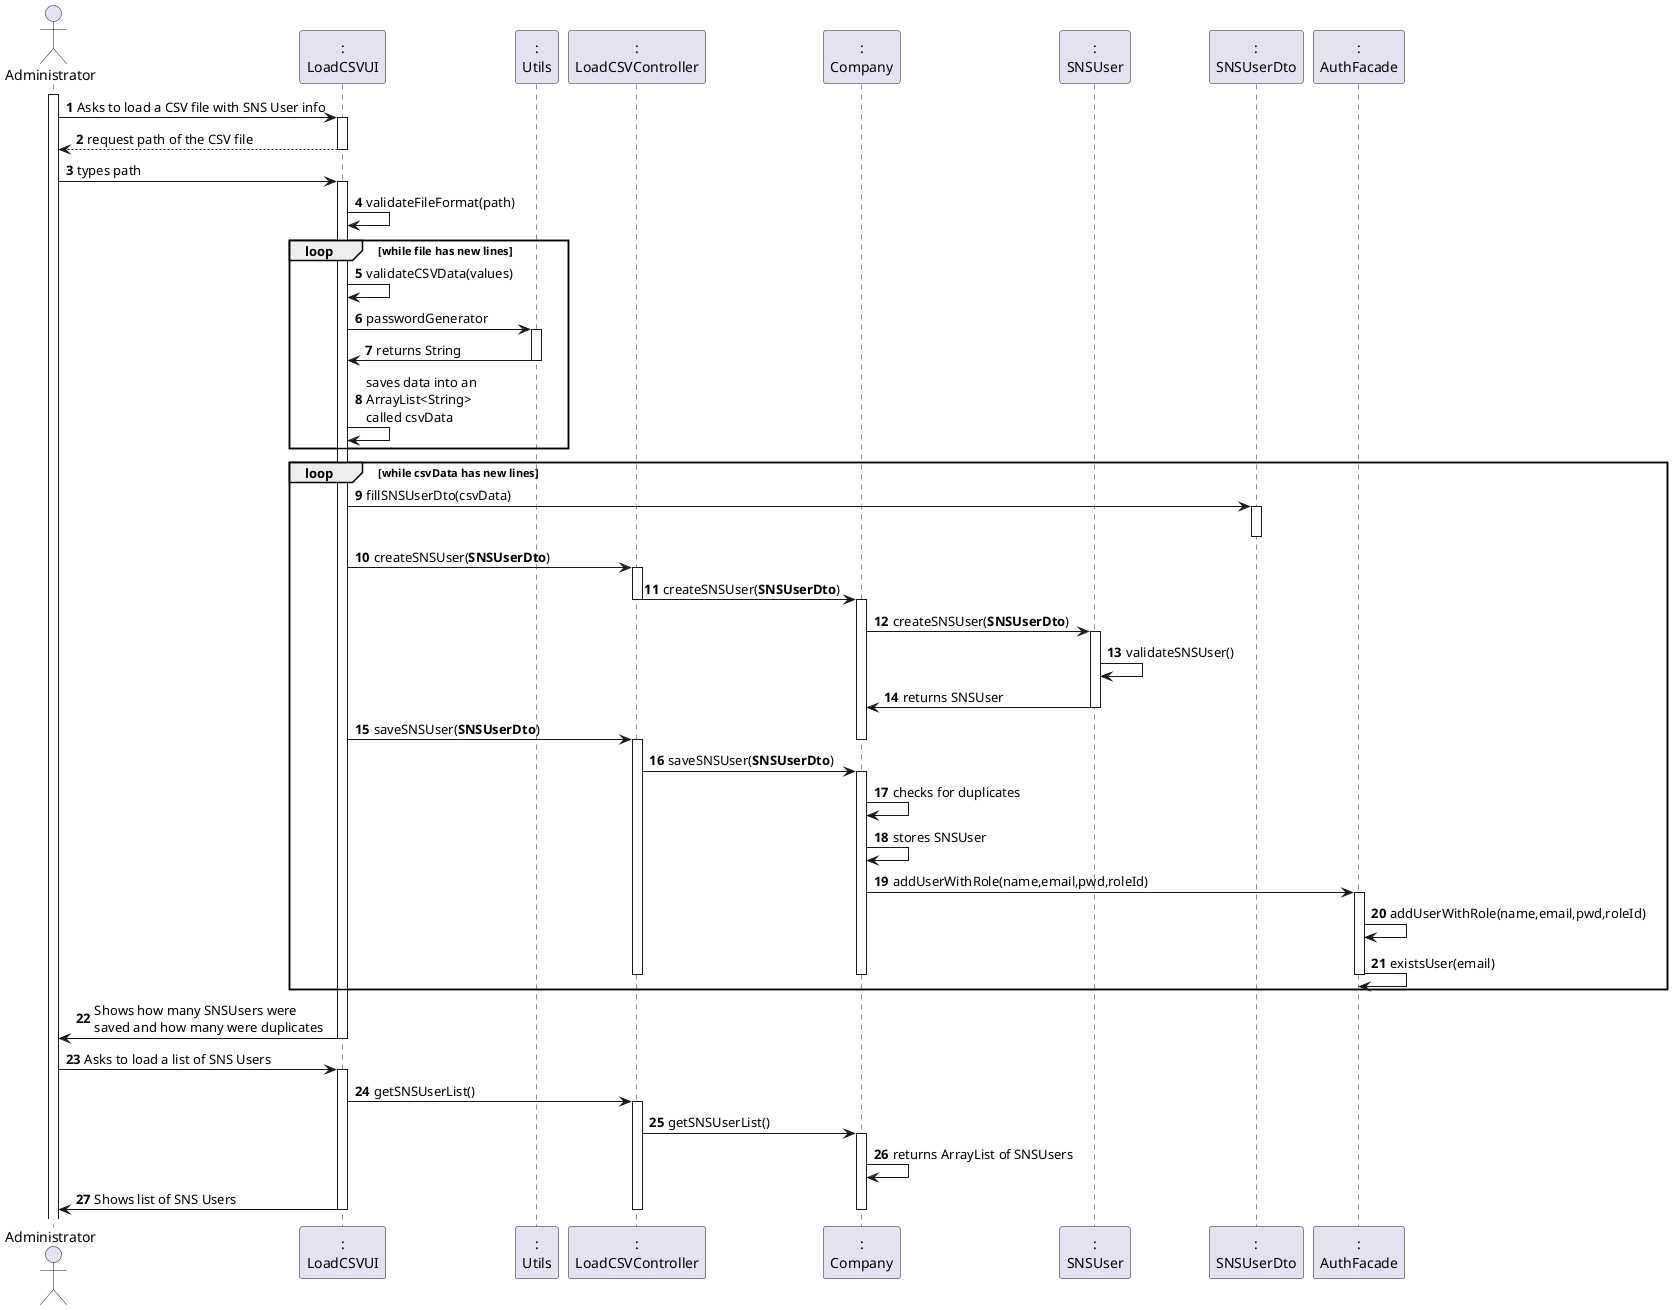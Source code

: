 

@startuml

autonumber
actor "Administrator" as USER
participant ":\nLoadCSVUI" as UI
participant ":\nUtils" as UT
participant ":\nLoadCSVController" as CTRL
participant ":\nCompany" as COMP
participant ":\nSNSUser" as CLIENT
participant ":\nSNSUserDto" as DTO
participant ":\nAuthFacade" as AUTH

activate USER
USER -> UI : Asks to load a CSV file with SNS User info
activate UI
UI --> USER : request path of the CSV file
deactivate UI

USER -> UI : types path
activate UI

UI -> UI : validateFileFormat(path)
loop while file has new lines
UI -> UI : validateCSVData(values)


deactivate UT
UI -> UT : passwordGenerator
activate UT
UT -> UI : returns String
deactivate UT
UI -> UI : saves data into an \nArrayList<String>\ncalled csvData
deactivate UT
end loop
loop while csvData has new lines
UI -> DTO : fillSNSUserDto(csvData)
activate DTO
deactivate DTO
UI -> CTRL : createSNSUser(**SNSUserDto**)
activate CTRL
CTRL -> COMP: createSNSUser(**SNSUserDto**)
deactivate CTRL
activate COMP
COMP -> CLIENT: createSNSUser(**SNSUserDto**)
activate CLIENT
CLIENT -> CLIENT: validateSNSUser()
CLIENT -> COMP: returns SNSUser
deactivate CLIENT

UI -> CTRL : saveSNSUser(**SNSUserDto**)
deactivate COMP
activate CTRL
CTRL -> COMP: saveSNSUser(**SNSUserDto**)
activate COMP

COMP -> COMP: checks for duplicates
COMP -> COMP: stores SNSUser
COMP -> AUTH: addUserWithRole(name,email,pwd,roleId)
activate AUTH
AUTH -> AUTH: addUserWithRole(name,email,pwd,roleId)
AUTH -> AUTH: existsUser(email)
deactivate AUTH
deactivate COMP
deactivate CTRL
end loop


UI -> USER: Shows how many SNSUsers were\nsaved and how many were duplicates
deactivate CTRL
deactivate UI

USER -> UI: Asks to load a list of SNS Users
activate UI
UI -> CTRL: getSNSUserList()
activate CTRL
CTRL -> COMP: getSNSUserList()

activate COMP
COMP -> COMP: returns ArrayList of SNSUsers

UI -> USER: Shows list of SNS Users
deactivate COMP
deactivate CTRL
deactivate UI
@enduml